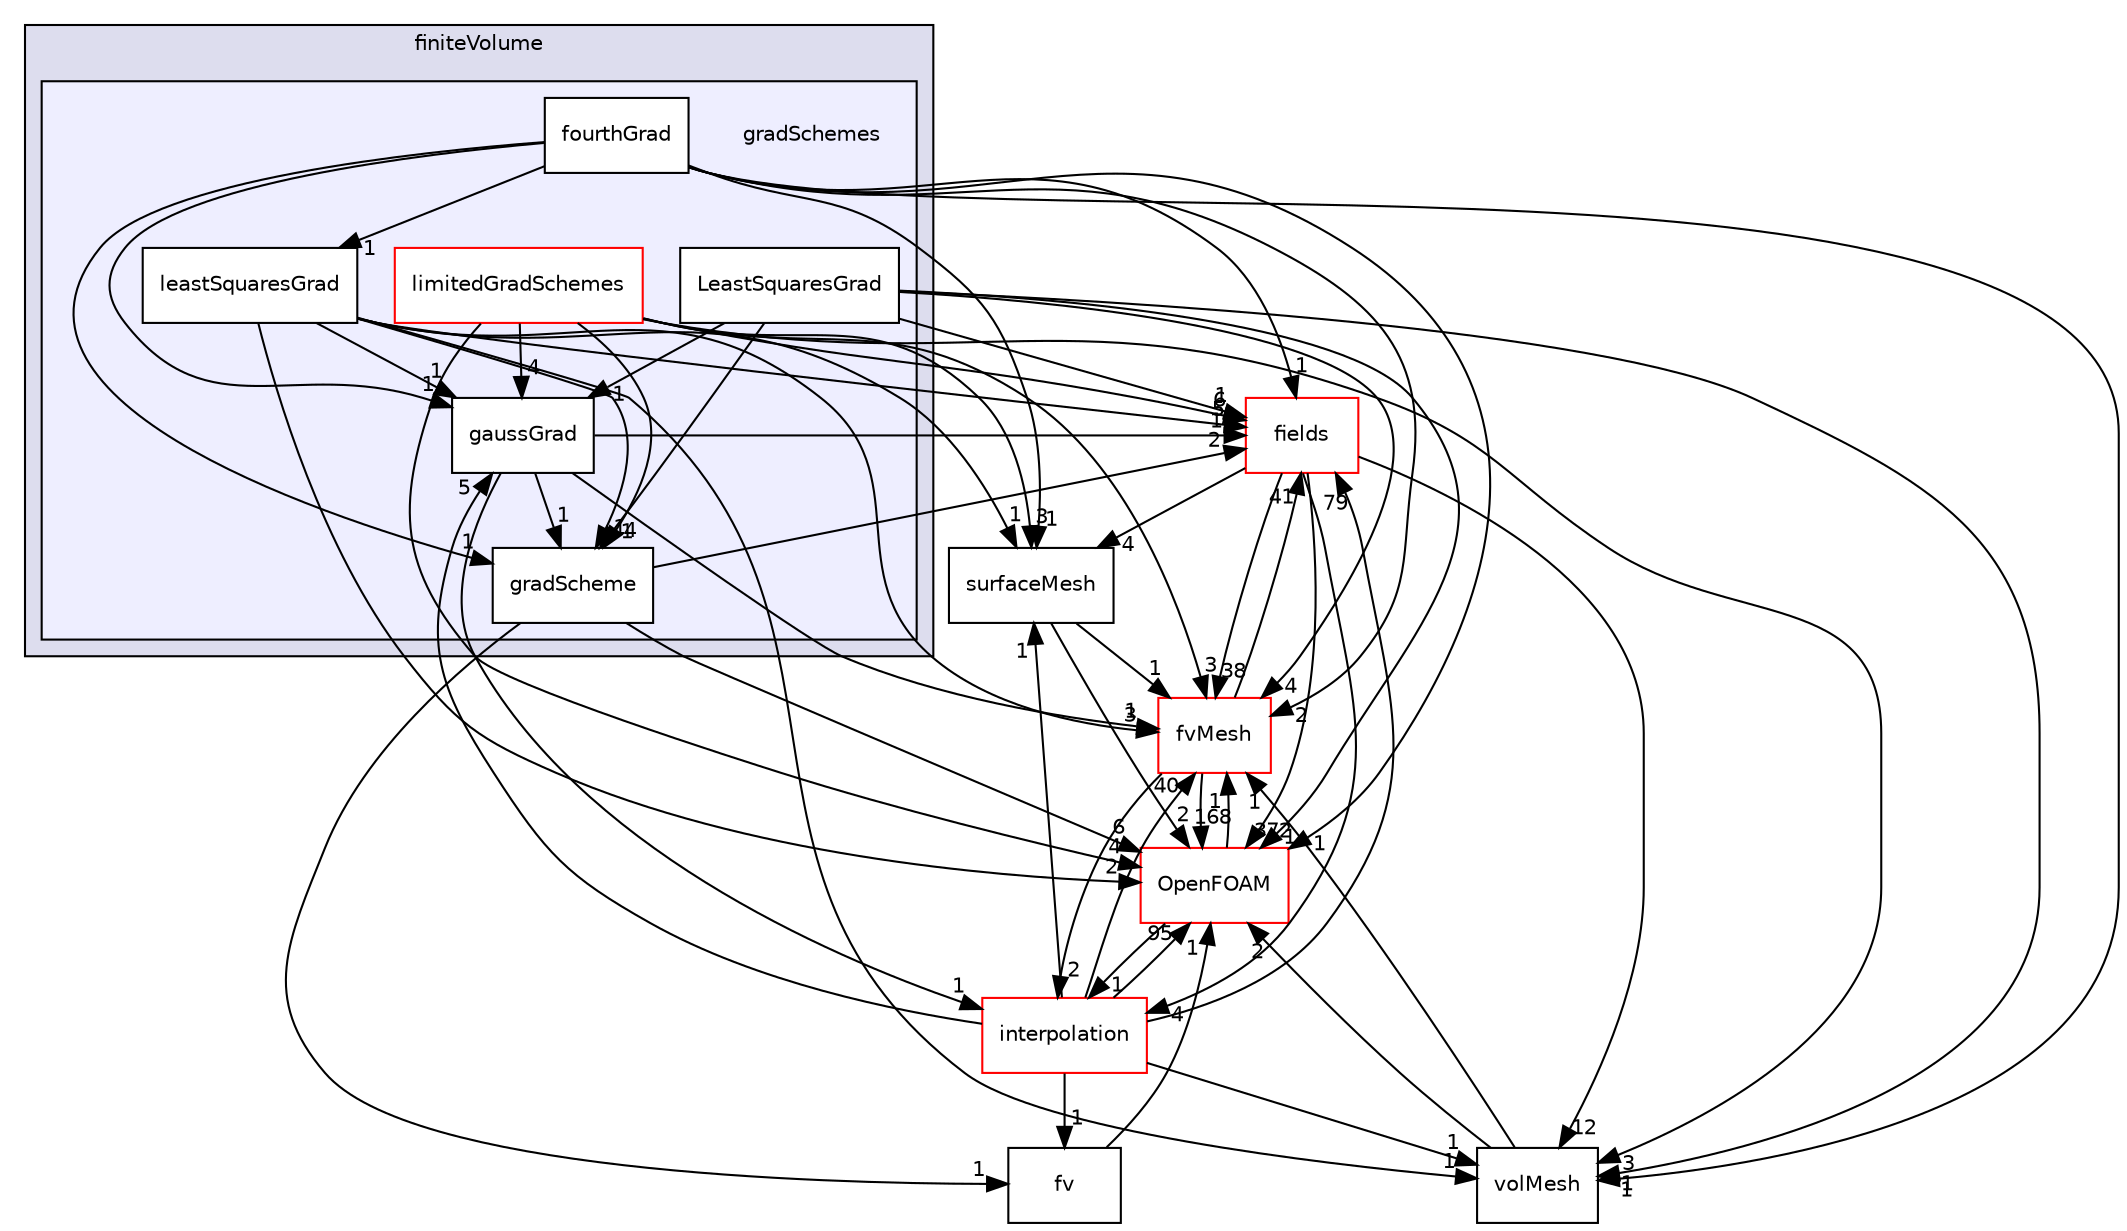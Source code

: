 digraph "src/finiteVolume/finiteVolume/gradSchemes" {
  bgcolor=transparent;
  compound=true
  node [ fontsize="10", fontname="Helvetica"];
  edge [ labelfontsize="10", labelfontname="Helvetica"];
  subgraph clusterdir_2ea871e4defbdbd60808750cae643c63 {
    graph [ bgcolor="#ddddee", pencolor="black", label="finiteVolume" fontname="Helvetica", fontsize="10", URL="dir_2ea871e4defbdbd60808750cae643c63.html"]
  subgraph clusterdir_211d73fd6015a334f4cd90c9fb88c421 {
    graph [ bgcolor="#eeeeff", pencolor="black", label="" URL="dir_211d73fd6015a334f4cd90c9fb88c421.html"];
    dir_211d73fd6015a334f4cd90c9fb88c421 [shape=plaintext label="gradSchemes"];
    dir_7a2026ec466532149b44add50bf76929 [shape=box label="fourthGrad" color="black" fillcolor="white" style="filled" URL="dir_7a2026ec466532149b44add50bf76929.html"];
    dir_88d539e89933277658cec4fd08ce15b4 [shape=box label="gaussGrad" color="black" fillcolor="white" style="filled" URL="dir_88d539e89933277658cec4fd08ce15b4.html"];
    dir_34f6fdac462f96b744b53870896d634e [shape=box label="gradScheme" color="black" fillcolor="white" style="filled" URL="dir_34f6fdac462f96b744b53870896d634e.html"];
    dir_fce4f820ea256148325cbc6ee1b1b4a0 [shape=box label="leastSquaresGrad" color="black" fillcolor="white" style="filled" URL="dir_fce4f820ea256148325cbc6ee1b1b4a0.html"];
    dir_a9b56d32af131ce544d3e9340bd38699 [shape=box label="LeastSquaresGrad" color="black" fillcolor="white" style="filled" URL="dir_a9b56d32af131ce544d3e9340bd38699.html"];
    dir_fff497ac263f931389c898cdbfb5238e [shape=box label="limitedGradSchemes" color="red" fillcolor="white" style="filled" URL="dir_fff497ac263f931389c898cdbfb5238e.html"];
  }
  }
  dir_25ab4a83a983f7bb7a38b7f63bb141b7 [shape=box label="fields" color="red" URL="dir_25ab4a83a983f7bb7a38b7f63bb141b7.html"];
  dir_fdafd3b59310328ee40a940c9419d4db [shape=box label="surfaceMesh" URL="dir_fdafd3b59310328ee40a940c9419d4db.html"];
  dir_1a4209badf8dc5d7c181708103efea60 [shape=box label="volMesh" URL="dir_1a4209badf8dc5d7c181708103efea60.html"];
  dir_c382fa095c9c33d8673c0dd60aaef275 [shape=box label="fvMesh" color="red" URL="dir_c382fa095c9c33d8673c0dd60aaef275.html"];
  dir_a586eb954e2e5e74ecf6fe95a2457777 [shape=box label="interpolation" color="red" URL="dir_a586eb954e2e5e74ecf6fe95a2457777.html"];
  dir_c5473ff19b20e6ec4dfe5c310b3778a8 [shape=box label="OpenFOAM" color="red" URL="dir_c5473ff19b20e6ec4dfe5c310b3778a8.html"];
  dir_0096c9c8cdcbf8f4884c37173134f444 [shape=box label="fv" URL="dir_0096c9c8cdcbf8f4884c37173134f444.html"];
  dir_25ab4a83a983f7bb7a38b7f63bb141b7->dir_fdafd3b59310328ee40a940c9419d4db [headlabel="4", labeldistance=1.5 headhref="dir_000890_001258.html"];
  dir_25ab4a83a983f7bb7a38b7f63bb141b7->dir_1a4209badf8dc5d7c181708103efea60 [headlabel="12", labeldistance=1.5 headhref="dir_000890_001259.html"];
  dir_25ab4a83a983f7bb7a38b7f63bb141b7->dir_c382fa095c9c33d8673c0dd60aaef275 [headlabel="38", labeldistance=1.5 headhref="dir_000890_001106.html"];
  dir_25ab4a83a983f7bb7a38b7f63bb141b7->dir_a586eb954e2e5e74ecf6fe95a2457777 [headlabel="4", labeldistance=1.5 headhref="dir_000890_000815.html"];
  dir_25ab4a83a983f7bb7a38b7f63bb141b7->dir_c5473ff19b20e6ec4dfe5c310b3778a8 [headlabel="372", labeldistance=1.5 headhref="dir_000890_002151.html"];
  dir_7a2026ec466532149b44add50bf76929->dir_25ab4a83a983f7bb7a38b7f63bb141b7 [headlabel="1", labeldistance=1.5 headhref="dir_001061_000890.html"];
  dir_7a2026ec466532149b44add50bf76929->dir_fdafd3b59310328ee40a940c9419d4db [headlabel="1", labeldistance=1.5 headhref="dir_001061_001258.html"];
  dir_7a2026ec466532149b44add50bf76929->dir_1a4209badf8dc5d7c181708103efea60 [headlabel="1", labeldistance=1.5 headhref="dir_001061_001259.html"];
  dir_7a2026ec466532149b44add50bf76929->dir_88d539e89933277658cec4fd08ce15b4 [headlabel="1", labeldistance=1.5 headhref="dir_001061_001062.html"];
  dir_7a2026ec466532149b44add50bf76929->dir_c382fa095c9c33d8673c0dd60aaef275 [headlabel="2", labeldistance=1.5 headhref="dir_001061_001106.html"];
  dir_7a2026ec466532149b44add50bf76929->dir_34f6fdac462f96b744b53870896d634e [headlabel="1", labeldistance=1.5 headhref="dir_001061_001063.html"];
  dir_7a2026ec466532149b44add50bf76929->dir_c5473ff19b20e6ec4dfe5c310b3778a8 [headlabel="1", labeldistance=1.5 headhref="dir_001061_002151.html"];
  dir_7a2026ec466532149b44add50bf76929->dir_fce4f820ea256148325cbc6ee1b1b4a0 [headlabel="1", labeldistance=1.5 headhref="dir_001061_001064.html"];
  dir_fdafd3b59310328ee40a940c9419d4db->dir_c382fa095c9c33d8673c0dd60aaef275 [headlabel="1", labeldistance=1.5 headhref="dir_001258_001106.html"];
  dir_fdafd3b59310328ee40a940c9419d4db->dir_c5473ff19b20e6ec4dfe5c310b3778a8 [headlabel="2", labeldistance=1.5 headhref="dir_001258_002151.html"];
  dir_1a4209badf8dc5d7c181708103efea60->dir_c382fa095c9c33d8673c0dd60aaef275 [headlabel="1", labeldistance=1.5 headhref="dir_001259_001106.html"];
  dir_1a4209badf8dc5d7c181708103efea60->dir_c5473ff19b20e6ec4dfe5c310b3778a8 [headlabel="2", labeldistance=1.5 headhref="dir_001259_002151.html"];
  dir_88d539e89933277658cec4fd08ce15b4->dir_25ab4a83a983f7bb7a38b7f63bb141b7 [headlabel="1", labeldistance=1.5 headhref="dir_001062_000890.html"];
  dir_88d539e89933277658cec4fd08ce15b4->dir_c382fa095c9c33d8673c0dd60aaef275 [headlabel="1", labeldistance=1.5 headhref="dir_001062_001106.html"];
  dir_88d539e89933277658cec4fd08ce15b4->dir_a586eb954e2e5e74ecf6fe95a2457777 [headlabel="1", labeldistance=1.5 headhref="dir_001062_000815.html"];
  dir_88d539e89933277658cec4fd08ce15b4->dir_34f6fdac462f96b744b53870896d634e [headlabel="1", labeldistance=1.5 headhref="dir_001062_001063.html"];
  dir_c382fa095c9c33d8673c0dd60aaef275->dir_25ab4a83a983f7bb7a38b7f63bb141b7 [headlabel="41", labeldistance=1.5 headhref="dir_001106_000890.html"];
  dir_c382fa095c9c33d8673c0dd60aaef275->dir_a586eb954e2e5e74ecf6fe95a2457777 [headlabel="2", labeldistance=1.5 headhref="dir_001106_000815.html"];
  dir_c382fa095c9c33d8673c0dd60aaef275->dir_c5473ff19b20e6ec4dfe5c310b3778a8 [headlabel="168", labeldistance=1.5 headhref="dir_001106_002151.html"];
  dir_fff497ac263f931389c898cdbfb5238e->dir_25ab4a83a983f7bb7a38b7f63bb141b7 [headlabel="6", labeldistance=1.5 headhref="dir_001066_000890.html"];
  dir_fff497ac263f931389c898cdbfb5238e->dir_fdafd3b59310328ee40a940c9419d4db [headlabel="3", labeldistance=1.5 headhref="dir_001066_001258.html"];
  dir_fff497ac263f931389c898cdbfb5238e->dir_1a4209badf8dc5d7c181708103efea60 [headlabel="3", labeldistance=1.5 headhref="dir_001066_001259.html"];
  dir_fff497ac263f931389c898cdbfb5238e->dir_88d539e89933277658cec4fd08ce15b4 [headlabel="4", labeldistance=1.5 headhref="dir_001066_001062.html"];
  dir_fff497ac263f931389c898cdbfb5238e->dir_c382fa095c9c33d8673c0dd60aaef275 [headlabel="3", labeldistance=1.5 headhref="dir_001066_001106.html"];
  dir_fff497ac263f931389c898cdbfb5238e->dir_34f6fdac462f96b744b53870896d634e [headlabel="4", labeldistance=1.5 headhref="dir_001066_001063.html"];
  dir_fff497ac263f931389c898cdbfb5238e->dir_c5473ff19b20e6ec4dfe5c310b3778a8 [headlabel="4", labeldistance=1.5 headhref="dir_001066_002151.html"];
  dir_a586eb954e2e5e74ecf6fe95a2457777->dir_25ab4a83a983f7bb7a38b7f63bb141b7 [headlabel="79", labeldistance=1.5 headhref="dir_000815_000890.html"];
  dir_a586eb954e2e5e74ecf6fe95a2457777->dir_fdafd3b59310328ee40a940c9419d4db [headlabel="1", labeldistance=1.5 headhref="dir_000815_001258.html"];
  dir_a586eb954e2e5e74ecf6fe95a2457777->dir_1a4209badf8dc5d7c181708103efea60 [headlabel="1", labeldistance=1.5 headhref="dir_000815_001259.html"];
  dir_a586eb954e2e5e74ecf6fe95a2457777->dir_88d539e89933277658cec4fd08ce15b4 [headlabel="5", labeldistance=1.5 headhref="dir_000815_001062.html"];
  dir_a586eb954e2e5e74ecf6fe95a2457777->dir_c382fa095c9c33d8673c0dd60aaef275 [headlabel="40", labeldistance=1.5 headhref="dir_000815_001106.html"];
  dir_a586eb954e2e5e74ecf6fe95a2457777->dir_c5473ff19b20e6ec4dfe5c310b3778a8 [headlabel="95", labeldistance=1.5 headhref="dir_000815_002151.html"];
  dir_a586eb954e2e5e74ecf6fe95a2457777->dir_0096c9c8cdcbf8f4884c37173134f444 [headlabel="1", labeldistance=1.5 headhref="dir_000815_001054.html"];
  dir_34f6fdac462f96b744b53870896d634e->dir_25ab4a83a983f7bb7a38b7f63bb141b7 [headlabel="2", labeldistance=1.5 headhref="dir_001063_000890.html"];
  dir_34f6fdac462f96b744b53870896d634e->dir_c5473ff19b20e6ec4dfe5c310b3778a8 [headlabel="6", labeldistance=1.5 headhref="dir_001063_002151.html"];
  dir_34f6fdac462f96b744b53870896d634e->dir_0096c9c8cdcbf8f4884c37173134f444 [headlabel="1", labeldistance=1.5 headhref="dir_001063_001054.html"];
  dir_c5473ff19b20e6ec4dfe5c310b3778a8->dir_c382fa095c9c33d8673c0dd60aaef275 [headlabel="1", labeldistance=1.5 headhref="dir_002151_001106.html"];
  dir_c5473ff19b20e6ec4dfe5c310b3778a8->dir_a586eb954e2e5e74ecf6fe95a2457777 [headlabel="1", labeldistance=1.5 headhref="dir_002151_000815.html"];
  dir_a9b56d32af131ce544d3e9340bd38699->dir_25ab4a83a983f7bb7a38b7f63bb141b7 [headlabel="1", labeldistance=1.5 headhref="dir_001065_000890.html"];
  dir_a9b56d32af131ce544d3e9340bd38699->dir_1a4209badf8dc5d7c181708103efea60 [headlabel="1", labeldistance=1.5 headhref="dir_001065_001259.html"];
  dir_a9b56d32af131ce544d3e9340bd38699->dir_88d539e89933277658cec4fd08ce15b4 [headlabel="1", labeldistance=1.5 headhref="dir_001065_001062.html"];
  dir_a9b56d32af131ce544d3e9340bd38699->dir_c382fa095c9c33d8673c0dd60aaef275 [headlabel="4", labeldistance=1.5 headhref="dir_001065_001106.html"];
  dir_a9b56d32af131ce544d3e9340bd38699->dir_34f6fdac462f96b744b53870896d634e [headlabel="1", labeldistance=1.5 headhref="dir_001065_001063.html"];
  dir_a9b56d32af131ce544d3e9340bd38699->dir_c5473ff19b20e6ec4dfe5c310b3778a8 [headlabel="1", labeldistance=1.5 headhref="dir_001065_002151.html"];
  dir_0096c9c8cdcbf8f4884c37173134f444->dir_c5473ff19b20e6ec4dfe5c310b3778a8 [headlabel="1", labeldistance=1.5 headhref="dir_001054_002151.html"];
  dir_fce4f820ea256148325cbc6ee1b1b4a0->dir_25ab4a83a983f7bb7a38b7f63bb141b7 [headlabel="5", labeldistance=1.5 headhref="dir_001064_000890.html"];
  dir_fce4f820ea256148325cbc6ee1b1b4a0->dir_fdafd3b59310328ee40a940c9419d4db [headlabel="1", labeldistance=1.5 headhref="dir_001064_001258.html"];
  dir_fce4f820ea256148325cbc6ee1b1b4a0->dir_1a4209badf8dc5d7c181708103efea60 [headlabel="1", labeldistance=1.5 headhref="dir_001064_001259.html"];
  dir_fce4f820ea256148325cbc6ee1b1b4a0->dir_88d539e89933277658cec4fd08ce15b4 [headlabel="1", labeldistance=1.5 headhref="dir_001064_001062.html"];
  dir_fce4f820ea256148325cbc6ee1b1b4a0->dir_c382fa095c9c33d8673c0dd60aaef275 [headlabel="3", labeldistance=1.5 headhref="dir_001064_001106.html"];
  dir_fce4f820ea256148325cbc6ee1b1b4a0->dir_34f6fdac462f96b744b53870896d634e [headlabel="1", labeldistance=1.5 headhref="dir_001064_001063.html"];
  dir_fce4f820ea256148325cbc6ee1b1b4a0->dir_c5473ff19b20e6ec4dfe5c310b3778a8 [headlabel="2", labeldistance=1.5 headhref="dir_001064_002151.html"];
}
